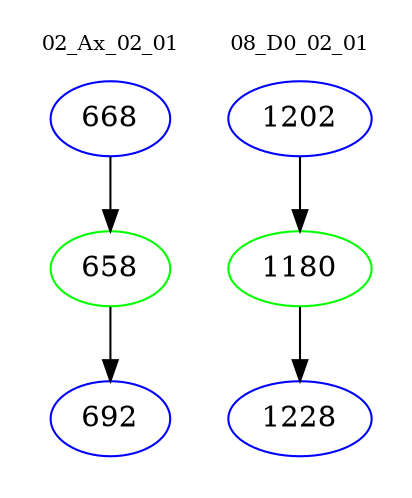 digraph{
subgraph cluster_0 {
color = white
label = "02_Ax_02_01";
fontsize=10;
T0_668 [label="668", color="blue"]
T0_668 -> T0_658 [color="black"]
T0_658 [label="658", color="green"]
T0_658 -> T0_692 [color="black"]
T0_692 [label="692", color="blue"]
}
subgraph cluster_1 {
color = white
label = "08_D0_02_01";
fontsize=10;
T1_1202 [label="1202", color="blue"]
T1_1202 -> T1_1180 [color="black"]
T1_1180 [label="1180", color="green"]
T1_1180 -> T1_1228 [color="black"]
T1_1228 [label="1228", color="blue"]
}
}
